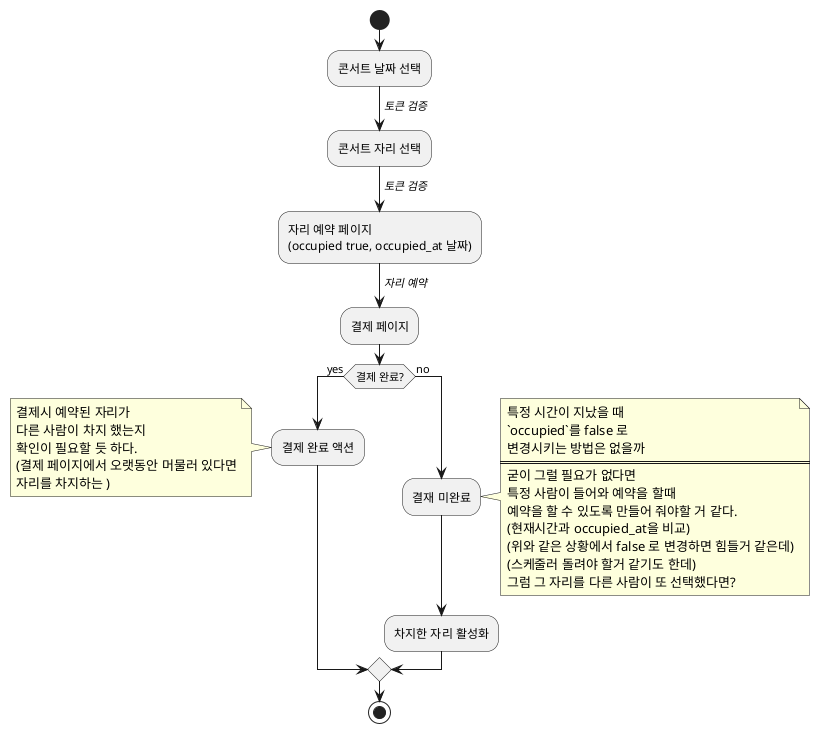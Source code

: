 @startuml
'https://plantuml.com/activity-diagram-beta

start
:콘서트 날짜 선택;
-> //토큰 검증//;
:콘서트 자리 선택;
-> //토큰 검증//;
:자리 예약 페이지 \n(occupied true, occupied_at 날짜);
-> //자리 예약//;
:결제 페이지;
if (결제 완료?) is (yes) then
  :결제 완료 액션;
  note left
    결제시 예약된 자리가
    다른 사람이 차지 했는지
    확인이 필요할 듯 하다.
    (결제 페이지에서 오랫동안 머물러 있다면
    자리를 차지하는 )
  end note
else (no)
  :결재 미완료;
  note right
      특정 시간이 지났을 때
      `occupied`를 false 로
      변경시키는 방법은 없을까
      ====
      굳이 그럴 필요가 없다면
      특정 사람이 들어와 예약을 할때
      예약을 할 수 있도록 만들어 줘야할 거 같다.
      (현재시간과 occupied_at을 비교)
      (위와 같은 상황에서 false 로 변경하면 힘들거 같은데)
      (스케줄러 돌려야 할거 같기도 한데)
      그럼 그 자리를 다른 사람이 또 선택했다면?
  end note
  :차지한 자리 활성화;

endif


'if (Page.onSecurityCheck) then (true)
'  :Page.onInit();
'  if (isForward?) then (no)
'    :Process controls;
'    if (continue processing?) then (no)
'      stop
'    endif
'
'    if (isPost?) then (yes)
'      :Page.onPost();
'    else (no)
'      :Page.onGet();
'    endif
'    :Page.onRender();
'  endif
'else (false)
'endif
'
'if (do redirect?) then (yes)
'  :redirect process;
'else
'  if (do forward?) then (yes)
'    :Forward request;
'  else (no)
'    :Render page template;
'  endif
'endif

stop

@enduml
